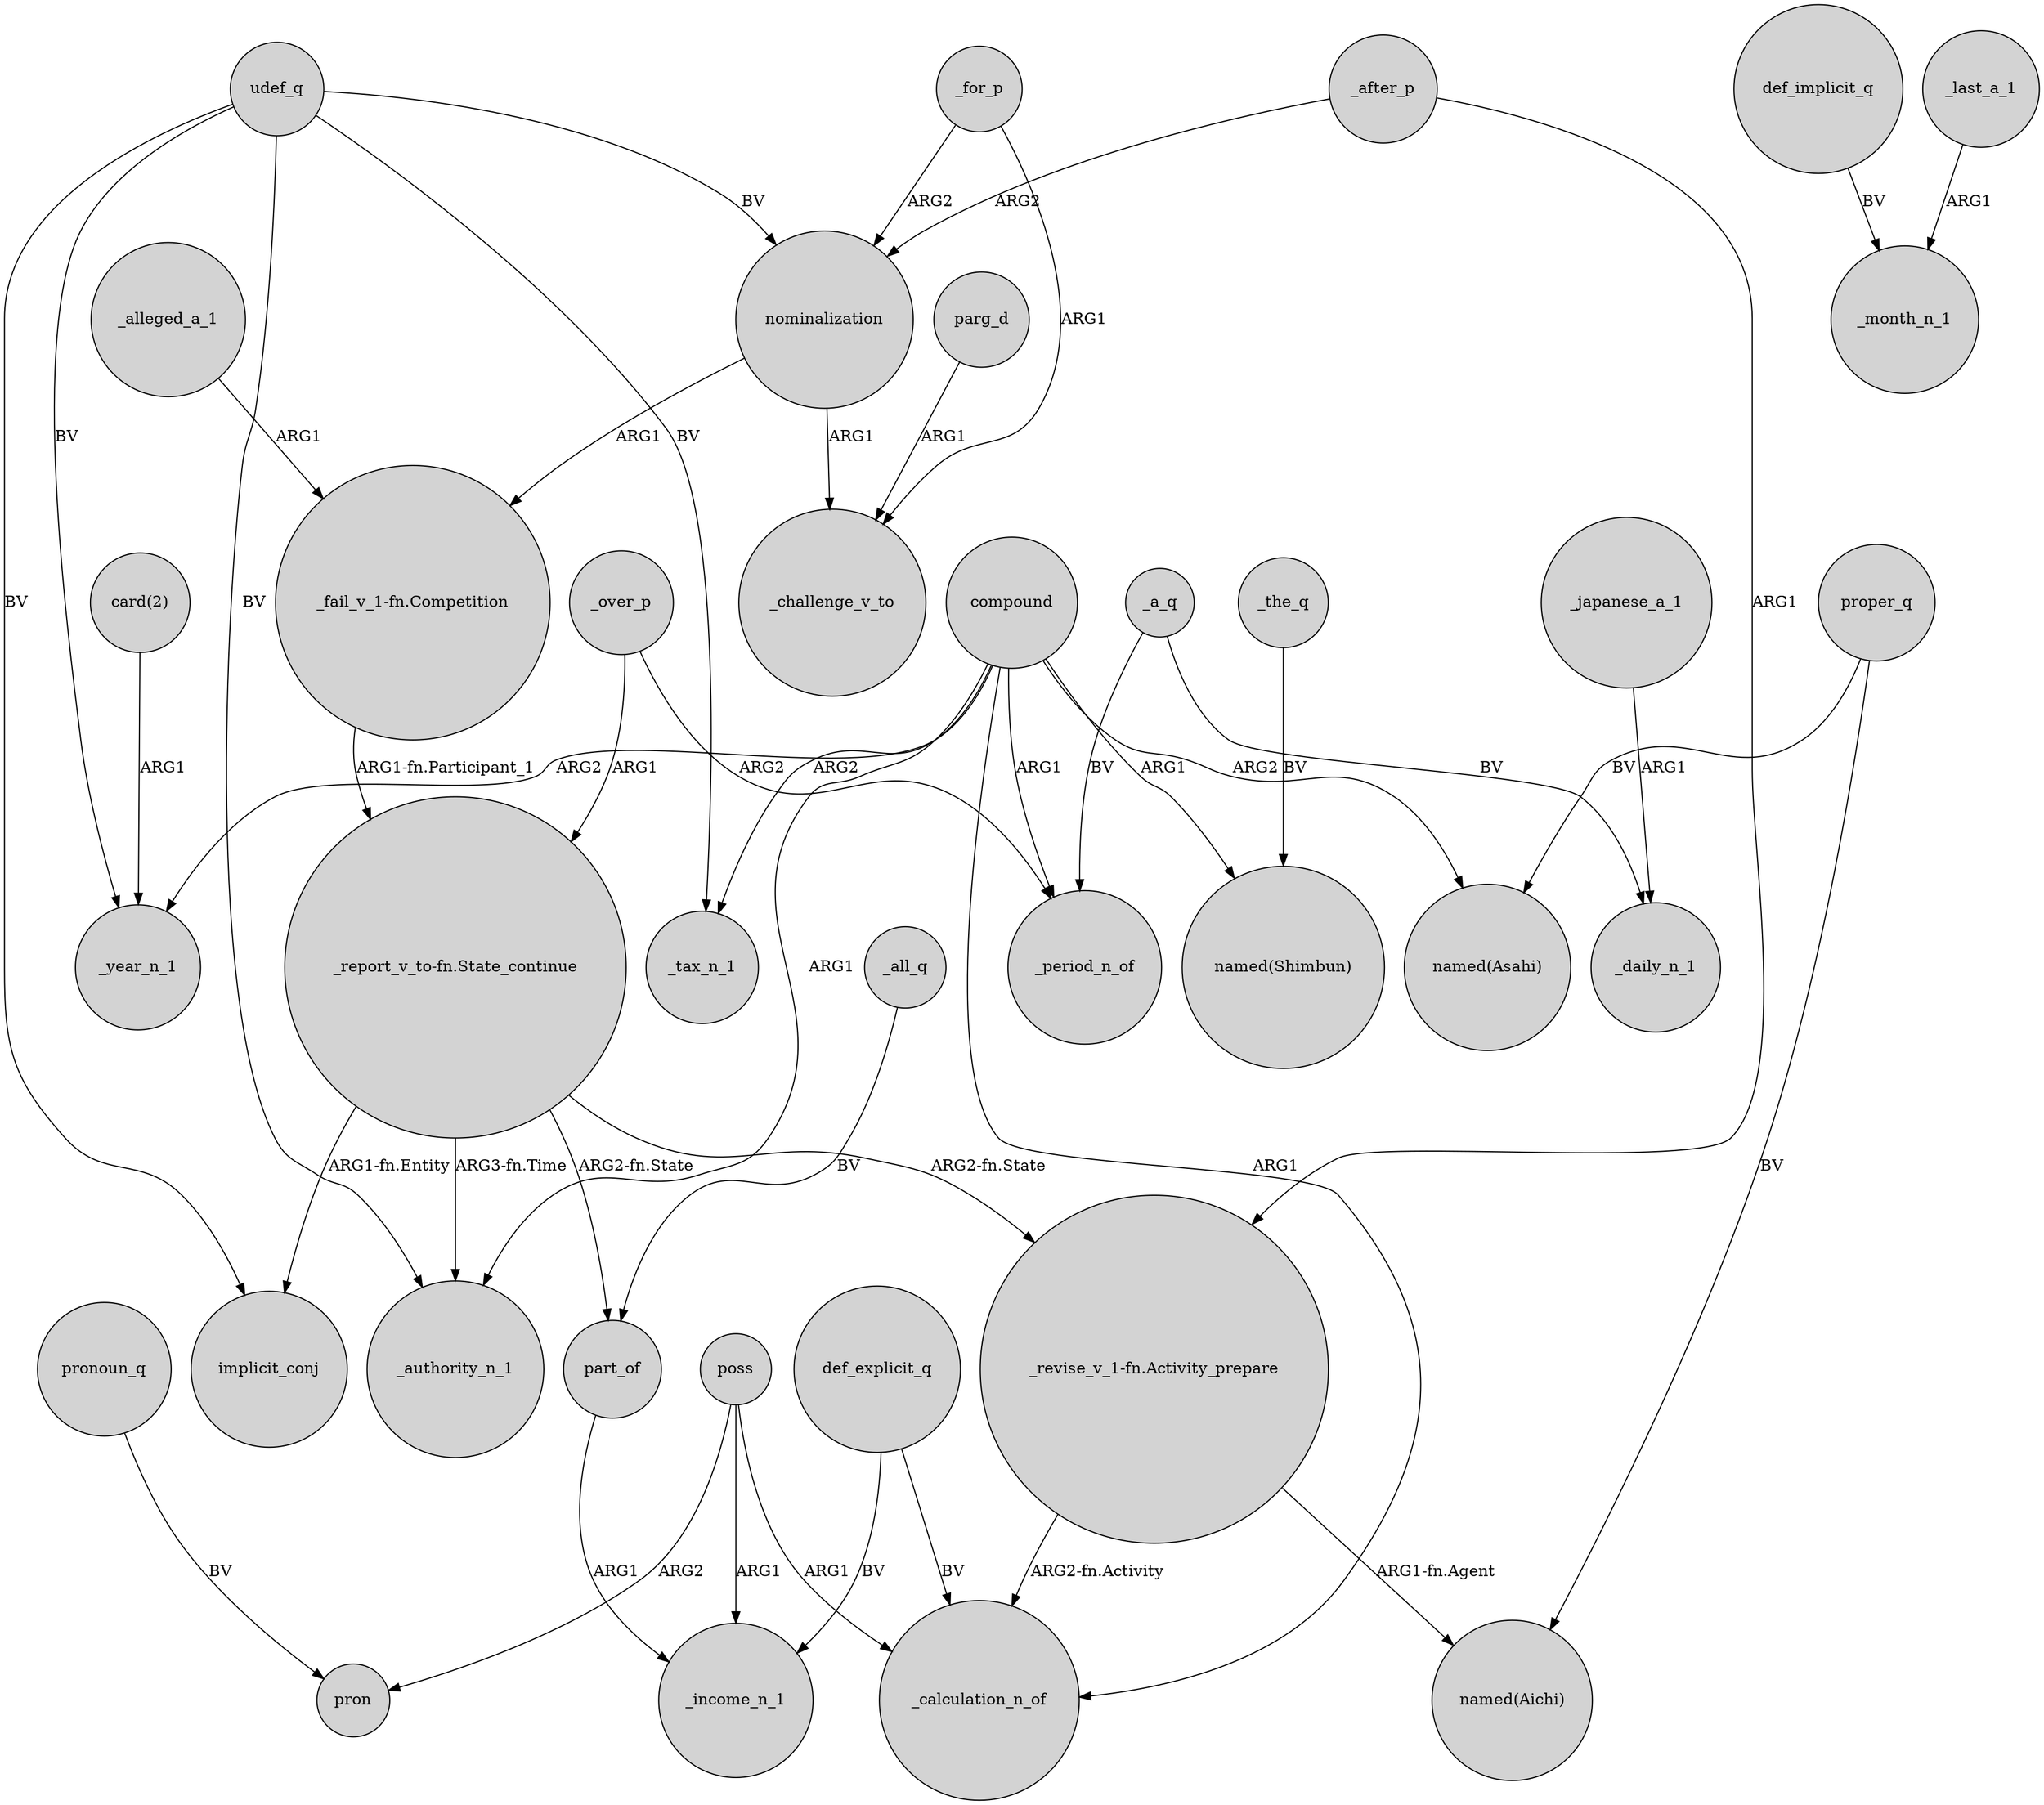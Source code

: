 digraph {
	node [shape=circle style=filled]
	"_report_v_to-fn.State_continue" -> implicit_conj [label="ARG1-fn.Entity"]
	_for_p -> _challenge_v_to [label=ARG1]
	nominalization -> "_fail_v_1-fn.Competition" [label=ARG1]
	def_implicit_q -> _month_n_1 [label=BV]
	poss -> _calculation_n_of [label=ARG1]
	udef_q -> _authority_n_1 [label=BV]
	_last_a_1 -> _month_n_1 [label=ARG1]
	"_revise_v_1-fn.Activity_prepare" -> _calculation_n_of [label="ARG2-fn.Activity"]
	_over_p -> "_report_v_to-fn.State_continue" [label=ARG1]
	udef_q -> nominalization [label=BV]
	udef_q -> _tax_n_1 [label=BV]
	_a_q -> _daily_n_1 [label=BV]
	def_explicit_q -> _calculation_n_of [label=BV]
	_all_q -> part_of [label=BV]
	_the_q -> "named(Shimbun)" [label=BV]
	"_report_v_to-fn.State_continue" -> "_revise_v_1-fn.Activity_prepare" [label="ARG2-fn.State"]
	_alleged_a_1 -> "_fail_v_1-fn.Competition" [label=ARG1]
	_after_p -> nominalization [label=ARG2]
	pronoun_q -> pron [label=BV]
	poss -> pron [label=ARG2]
	def_explicit_q -> _income_n_1 [label=BV]
	compound -> _year_n_1 [label=ARG2]
	"_revise_v_1-fn.Activity_prepare" -> "named(Aichi)" [label="ARG1-fn.Agent"]
	_a_q -> _period_n_of [label=BV]
	compound -> _calculation_n_of [label=ARG1]
	_japanese_a_1 -> _daily_n_1 [label=ARG1]
	part_of -> _income_n_1 [label=ARG1]
	poss -> _income_n_1 [label=ARG1]
	"_report_v_to-fn.State_continue" -> _authority_n_1 [label="ARG3-fn.Time"]
	compound -> _tax_n_1 [label=ARG2]
	"_fail_v_1-fn.Competition" -> "_report_v_to-fn.State_continue" [label="ARG1-fn.Participant_1"]
	_for_p -> nominalization [label=ARG2]
	_after_p -> "_revise_v_1-fn.Activity_prepare" [label=ARG1]
	nominalization -> _challenge_v_to [label=ARG1]
	parg_d -> _challenge_v_to [label=ARG1]
	_over_p -> _period_n_of [label=ARG2]
	compound -> "named(Shimbun)" [label=ARG1]
	compound -> _period_n_of [label=ARG1]
	proper_q -> "named(Asahi)" [label=BV]
	udef_q -> _year_n_1 [label=BV]
	compound -> "named(Asahi)" [label=ARG2]
	"card(2)" -> _year_n_1 [label=ARG1]
	proper_q -> "named(Aichi)" [label=BV]
	compound -> _authority_n_1 [label=ARG1]
	"_report_v_to-fn.State_continue" -> part_of [label="ARG2-fn.State"]
	udef_q -> implicit_conj [label=BV]
}
